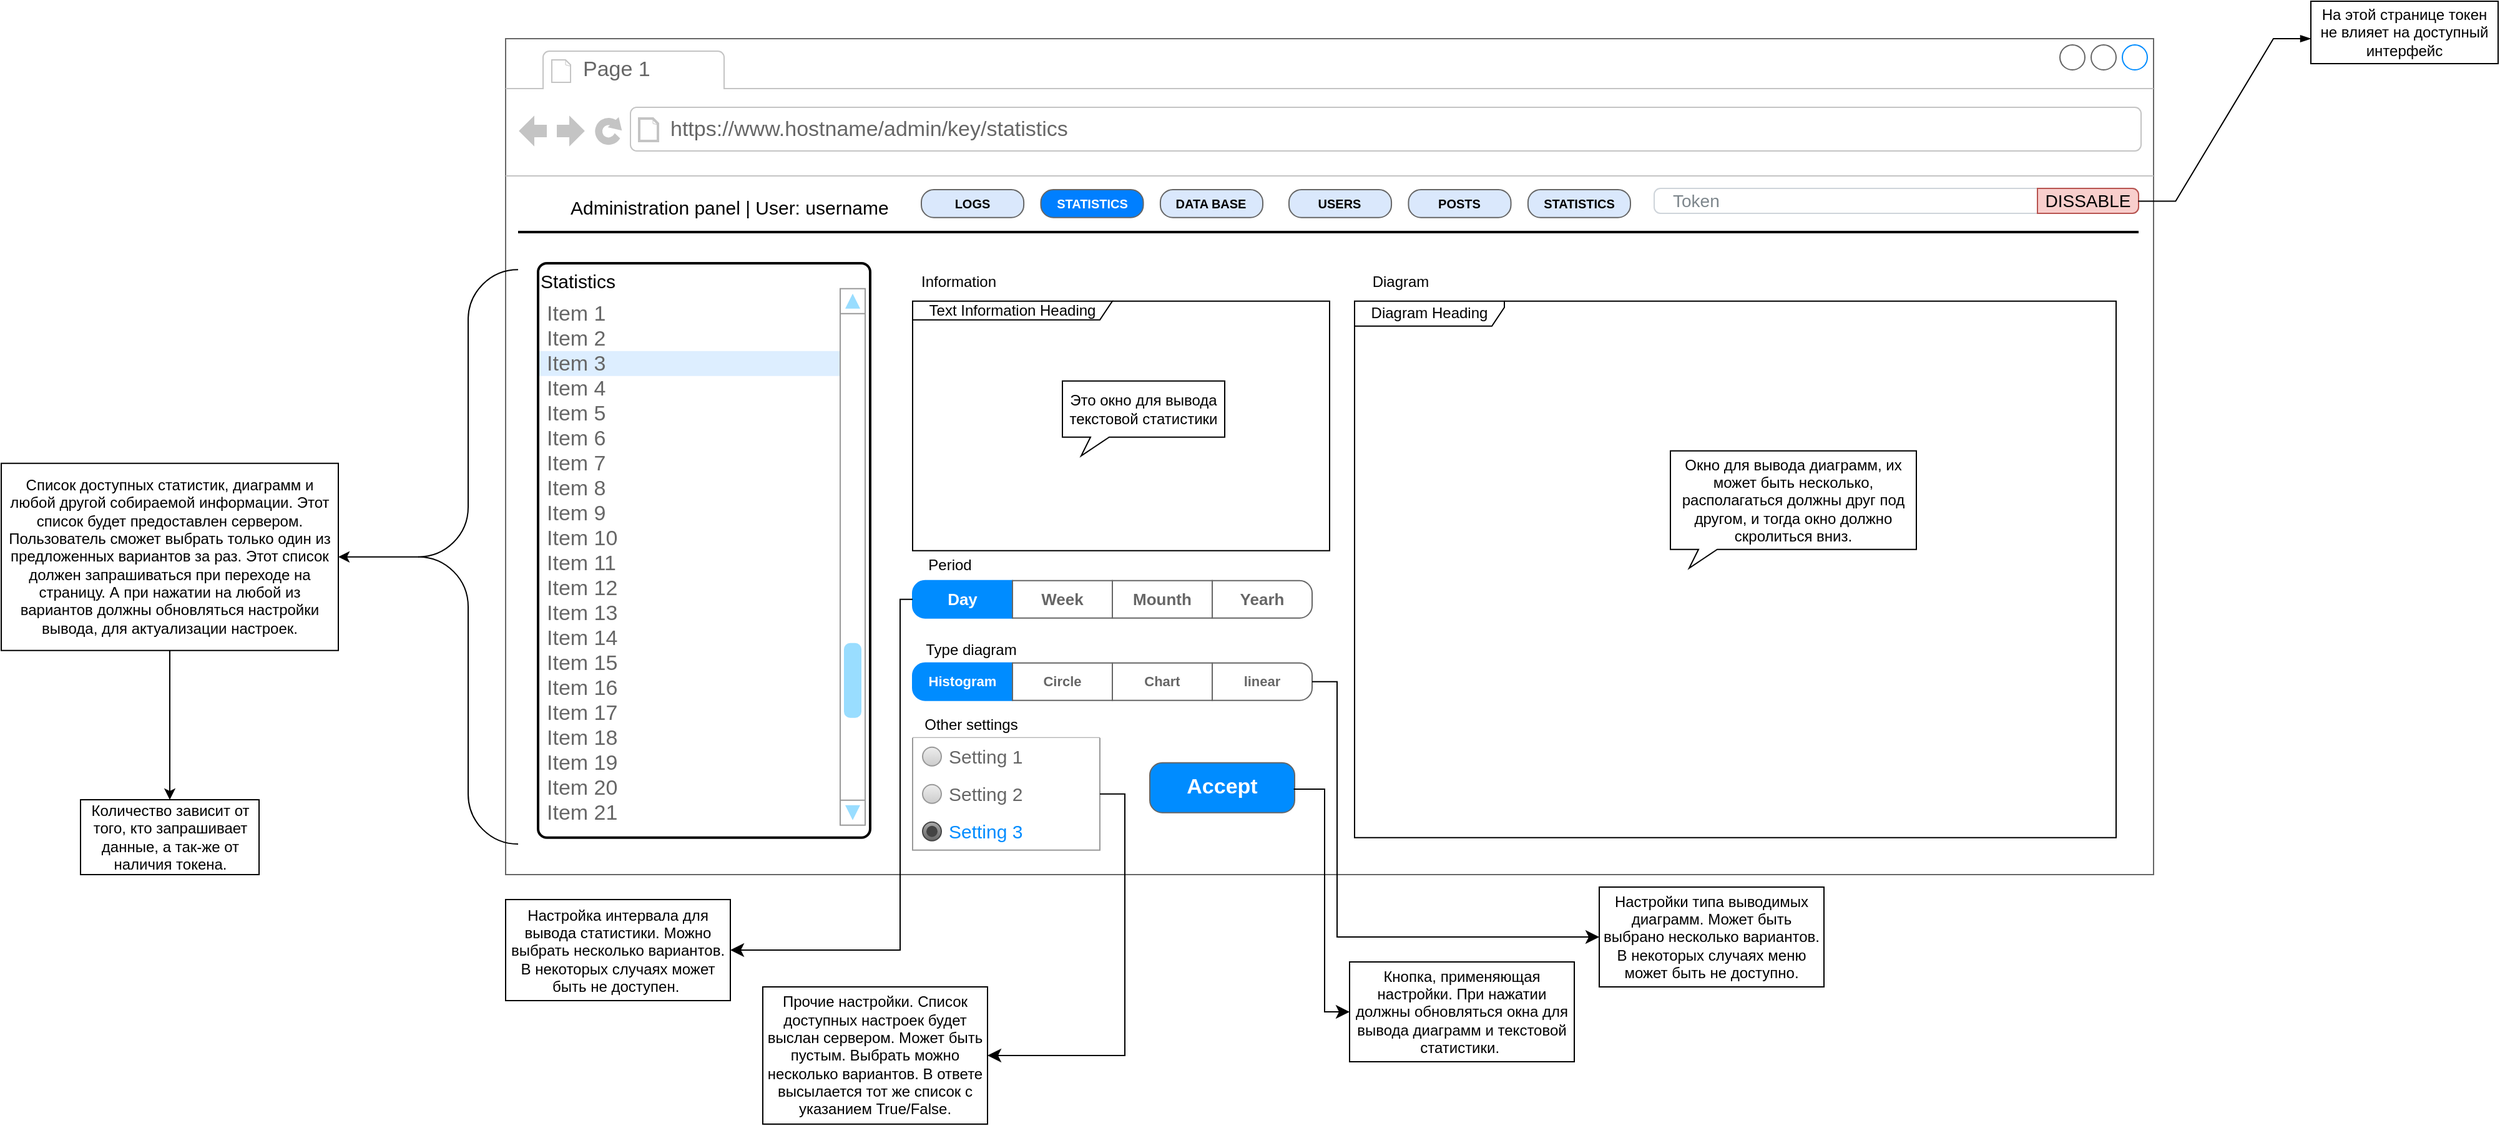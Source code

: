 <mxfile version="24.7.16">
  <diagram name="Страница — 1" id="I9b2rhlldtggpzdVo2Wk">
    <mxGraphModel dx="3143" dy="15" grid="1" gridSize="10" guides="1" tooltips="1" connect="1" arrows="1" fold="1" page="1" pageScale="1" pageWidth="827" pageHeight="1169" background="#ffffff" math="0" shadow="0">
      <root>
        <mxCell id="0" />
        <mxCell id="1" parent="0" />
        <mxCell id="IYKv4-9v9WQwq1Tj8tWP-198" value="" style="strokeWidth=1;shadow=0;dashed=0;align=left;html=1;shape=mxgraph.mockup.containers.browserWindow;rSize=0;strokeColor=#666666;strokeColor2=#008cff;strokeColor3=#c4c4c4;mainText=,;recursiveResize=0;" parent="1" vertex="1">
          <mxGeometry x="-246" y="1400" width="1320" height="670" as="geometry" />
        </mxCell>
        <mxCell id="s_VWt_YX_d3jBP4qg5vm-97" value="&lt;font style=&quot;font-size: 15px;&quot; color=&quot;#000000&quot;&gt;Statistics&lt;/font&gt;" style="swimlane;strokeColor=none;swimlaneFillColor=#FFFFFF;fillColor=#ffffff;fontColor=#008CFF;fontStyle=0;childLayout=stackLayout;horizontal=1;startSize=30;horizontalStack=0;resizeParent=1;resizeParentMax=0;resizeLast=0;collapsible=0;marginBottom=0;whiteSpace=wrap;html=1;fontSize=17;align=left;" parent="IYKv4-9v9WQwq1Tj8tWP-198" vertex="1">
          <mxGeometry x="26" y="180.37" width="246" height="450" as="geometry" />
        </mxCell>
        <mxCell id="s_VWt_YX_d3jBP4qg5vm-98" value="Item 1" style="text;spacing=0;strokeColor=none;align=left;verticalAlign=middle;spacingLeft=7;spacingRight=10;overflow=hidden;points=[[0,0.5],[1,0.5]];portConstraint=eastwest;rotatable=0;whiteSpace=wrap;html=1;fillColor=none;fontColor=#666666;fontSize=17;" parent="s_VWt_YX_d3jBP4qg5vm-97" vertex="1">
          <mxGeometry y="30" width="246" height="20" as="geometry" />
        </mxCell>
        <mxCell id="s_VWt_YX_d3jBP4qg5vm-99" value="Item 2" style="text;spacing=0;strokeColor=none;align=left;verticalAlign=middle;spacingLeft=7;spacingRight=10;overflow=hidden;points=[[0,0.5],[1,0.5]];portConstraint=eastwest;rotatable=0;whiteSpace=wrap;html=1;rSize=5;fillColor=none;fontColor=#666666;fontSize=17;" parent="s_VWt_YX_d3jBP4qg5vm-97" vertex="1">
          <mxGeometry y="50" width="246" height="20" as="geometry" />
        </mxCell>
        <mxCell id="s_VWt_YX_d3jBP4qg5vm-100" value="Item 3" style="text;spacing=0;strokeColor=none;align=left;verticalAlign=middle;spacingLeft=7;spacingRight=10;overflow=hidden;points=[[0,0.5],[1,0.5]];portConstraint=eastwest;rotatable=0;whiteSpace=wrap;html=1;rSize=5;fillColor=#DDEEFF;fontColor=#666666;fontSize=17;" parent="s_VWt_YX_d3jBP4qg5vm-97" vertex="1">
          <mxGeometry y="70" width="246" height="20" as="geometry" />
        </mxCell>
        <mxCell id="s_VWt_YX_d3jBP4qg5vm-101" value="Item 4" style="text;spacing=0;strokeColor=none;align=left;verticalAlign=middle;spacingLeft=7;spacingRight=10;overflow=hidden;points=[[0,0.5],[1,0.5]];portConstraint=eastwest;rotatable=0;whiteSpace=wrap;html=1;fillColor=none;fontColor=#666666;fontSize=17;" parent="s_VWt_YX_d3jBP4qg5vm-97" vertex="1">
          <mxGeometry y="90" width="246" height="20" as="geometry" />
        </mxCell>
        <mxCell id="s_VWt_YX_d3jBP4qg5vm-115" value="Item 5" style="text;spacing=0;strokeColor=none;align=left;verticalAlign=middle;spacingLeft=7;spacingRight=10;overflow=hidden;points=[[0,0.5],[1,0.5]];portConstraint=eastwest;rotatable=0;whiteSpace=wrap;html=1;fillColor=none;fontColor=#666666;fontSize=17;" parent="s_VWt_YX_d3jBP4qg5vm-97" vertex="1">
          <mxGeometry y="110" width="246" height="20" as="geometry" />
        </mxCell>
        <mxCell id="s_VWt_YX_d3jBP4qg5vm-116" value="Item 6" style="text;spacing=0;strokeColor=none;align=left;verticalAlign=middle;spacingLeft=7;spacingRight=10;overflow=hidden;points=[[0,0.5],[1,0.5]];portConstraint=eastwest;rotatable=0;whiteSpace=wrap;html=1;fillColor=none;fontColor=#666666;fontSize=17;" parent="s_VWt_YX_d3jBP4qg5vm-97" vertex="1">
          <mxGeometry y="130" width="246" height="20" as="geometry" />
        </mxCell>
        <mxCell id="s_VWt_YX_d3jBP4qg5vm-117" value="Item 7" style="text;spacing=0;strokeColor=none;align=left;verticalAlign=middle;spacingLeft=7;spacingRight=10;overflow=hidden;points=[[0,0.5],[1,0.5]];portConstraint=eastwest;rotatable=0;whiteSpace=wrap;html=1;fillColor=none;fontColor=#666666;fontSize=17;" parent="s_VWt_YX_d3jBP4qg5vm-97" vertex="1">
          <mxGeometry y="150" width="246" height="20" as="geometry" />
        </mxCell>
        <mxCell id="s_VWt_YX_d3jBP4qg5vm-118" value="Item 8" style="text;spacing=0;strokeColor=none;align=left;verticalAlign=middle;spacingLeft=7;spacingRight=10;overflow=hidden;points=[[0,0.5],[1,0.5]];portConstraint=eastwest;rotatable=0;whiteSpace=wrap;html=1;fillColor=none;fontColor=#666666;fontSize=17;" parent="s_VWt_YX_d3jBP4qg5vm-97" vertex="1">
          <mxGeometry y="170" width="246" height="20" as="geometry" />
        </mxCell>
        <mxCell id="s_VWt_YX_d3jBP4qg5vm-119" value="Item 9" style="text;spacing=0;strokeColor=none;align=left;verticalAlign=middle;spacingLeft=7;spacingRight=10;overflow=hidden;points=[[0,0.5],[1,0.5]];portConstraint=eastwest;rotatable=0;whiteSpace=wrap;html=1;fillColor=none;fontColor=#666666;fontSize=17;" parent="s_VWt_YX_d3jBP4qg5vm-97" vertex="1">
          <mxGeometry y="190" width="246" height="20" as="geometry" />
        </mxCell>
        <mxCell id="s_VWt_YX_d3jBP4qg5vm-120" value="Item 10" style="text;spacing=0;strokeColor=none;align=left;verticalAlign=middle;spacingLeft=7;spacingRight=10;overflow=hidden;points=[[0,0.5],[1,0.5]];portConstraint=eastwest;rotatable=0;whiteSpace=wrap;html=1;fillColor=none;fontColor=#666666;fontSize=17;" parent="s_VWt_YX_d3jBP4qg5vm-97" vertex="1">
          <mxGeometry y="210" width="246" height="20" as="geometry" />
        </mxCell>
        <mxCell id="s_VWt_YX_d3jBP4qg5vm-121" value="Item 11" style="text;spacing=0;strokeColor=none;align=left;verticalAlign=middle;spacingLeft=7;spacingRight=10;overflow=hidden;points=[[0,0.5],[1,0.5]];portConstraint=eastwest;rotatable=0;whiteSpace=wrap;html=1;fillColor=none;fontColor=#666666;fontSize=17;" parent="s_VWt_YX_d3jBP4qg5vm-97" vertex="1">
          <mxGeometry y="230" width="246" height="20" as="geometry" />
        </mxCell>
        <mxCell id="s_VWt_YX_d3jBP4qg5vm-122" value="Item 12" style="text;spacing=0;strokeColor=none;align=left;verticalAlign=middle;spacingLeft=7;spacingRight=10;overflow=hidden;points=[[0,0.5],[1,0.5]];portConstraint=eastwest;rotatable=0;whiteSpace=wrap;html=1;fillColor=none;fontColor=#666666;fontSize=17;" parent="s_VWt_YX_d3jBP4qg5vm-97" vertex="1">
          <mxGeometry y="250" width="246" height="20" as="geometry" />
        </mxCell>
        <mxCell id="s_VWt_YX_d3jBP4qg5vm-123" value="Item 13" style="text;spacing=0;strokeColor=none;align=left;verticalAlign=middle;spacingLeft=7;spacingRight=10;overflow=hidden;points=[[0,0.5],[1,0.5]];portConstraint=eastwest;rotatable=0;whiteSpace=wrap;html=1;fillColor=none;fontColor=#666666;fontSize=17;" parent="s_VWt_YX_d3jBP4qg5vm-97" vertex="1">
          <mxGeometry y="270" width="246" height="20" as="geometry" />
        </mxCell>
        <mxCell id="s_VWt_YX_d3jBP4qg5vm-124" value="Item 14" style="text;spacing=0;strokeColor=none;align=left;verticalAlign=middle;spacingLeft=7;spacingRight=10;overflow=hidden;points=[[0,0.5],[1,0.5]];portConstraint=eastwest;rotatable=0;whiteSpace=wrap;html=1;fillColor=none;fontColor=#666666;fontSize=17;" parent="s_VWt_YX_d3jBP4qg5vm-97" vertex="1">
          <mxGeometry y="290" width="246" height="20" as="geometry" />
        </mxCell>
        <mxCell id="s_VWt_YX_d3jBP4qg5vm-125" value="Item 15" style="text;spacing=0;strokeColor=none;align=left;verticalAlign=middle;spacingLeft=7;spacingRight=10;overflow=hidden;points=[[0,0.5],[1,0.5]];portConstraint=eastwest;rotatable=0;whiteSpace=wrap;html=1;fillColor=none;fontColor=#666666;fontSize=17;" parent="s_VWt_YX_d3jBP4qg5vm-97" vertex="1">
          <mxGeometry y="310" width="246" height="20" as="geometry" />
        </mxCell>
        <mxCell id="s_VWt_YX_d3jBP4qg5vm-126" value="Item 16" style="text;spacing=0;strokeColor=none;align=left;verticalAlign=middle;spacingLeft=7;spacingRight=10;overflow=hidden;points=[[0,0.5],[1,0.5]];portConstraint=eastwest;rotatable=0;whiteSpace=wrap;html=1;fillColor=none;fontColor=#666666;fontSize=17;" parent="s_VWt_YX_d3jBP4qg5vm-97" vertex="1">
          <mxGeometry y="330" width="246" height="20" as="geometry" />
        </mxCell>
        <mxCell id="s_VWt_YX_d3jBP4qg5vm-127" value="Item 17" style="text;spacing=0;strokeColor=none;align=left;verticalAlign=middle;spacingLeft=7;spacingRight=10;overflow=hidden;points=[[0,0.5],[1,0.5]];portConstraint=eastwest;rotatable=0;whiteSpace=wrap;html=1;fillColor=none;fontColor=#666666;fontSize=17;" parent="s_VWt_YX_d3jBP4qg5vm-97" vertex="1">
          <mxGeometry y="350" width="246" height="20" as="geometry" />
        </mxCell>
        <mxCell id="s_VWt_YX_d3jBP4qg5vm-128" value="Item 18" style="text;spacing=0;strokeColor=none;align=left;verticalAlign=middle;spacingLeft=7;spacingRight=10;overflow=hidden;points=[[0,0.5],[1,0.5]];portConstraint=eastwest;rotatable=0;whiteSpace=wrap;html=1;fillColor=none;fontColor=#666666;fontSize=17;" parent="s_VWt_YX_d3jBP4qg5vm-97" vertex="1">
          <mxGeometry y="370" width="246" height="20" as="geometry" />
        </mxCell>
        <mxCell id="s_VWt_YX_d3jBP4qg5vm-129" value="Item 19" style="text;spacing=0;strokeColor=none;align=left;verticalAlign=middle;spacingLeft=7;spacingRight=10;overflow=hidden;points=[[0,0.5],[1,0.5]];portConstraint=eastwest;rotatable=0;whiteSpace=wrap;html=1;fillColor=none;fontColor=#666666;fontSize=17;" parent="s_VWt_YX_d3jBP4qg5vm-97" vertex="1">
          <mxGeometry y="390" width="246" height="20" as="geometry" />
        </mxCell>
        <mxCell id="s_VWt_YX_d3jBP4qg5vm-132" value="Item 20" style="text;spacing=0;strokeColor=none;align=left;verticalAlign=middle;spacingLeft=7;spacingRight=10;overflow=hidden;points=[[0,0.5],[1,0.5]];portConstraint=eastwest;rotatable=0;whiteSpace=wrap;html=1;fillColor=none;fontColor=#666666;fontSize=17;" parent="s_VWt_YX_d3jBP4qg5vm-97" vertex="1">
          <mxGeometry y="410" width="246" height="20" as="geometry" />
        </mxCell>
        <mxCell id="s_VWt_YX_d3jBP4qg5vm-133" value="Item 21" style="text;spacing=0;strokeColor=none;align=left;verticalAlign=middle;spacingLeft=7;spacingRight=10;overflow=hidden;points=[[0,0.5],[1,0.5]];portConstraint=eastwest;rotatable=0;whiteSpace=wrap;html=1;fillColor=none;fontColor=#666666;fontSize=17;" parent="s_VWt_YX_d3jBP4qg5vm-97" vertex="1">
          <mxGeometry y="430" width="246" height="20" as="geometry" />
        </mxCell>
        <mxCell id="IYKv4-9v9WQwq1Tj8tWP-199" value="Page 1" style="strokeWidth=1;shadow=0;dashed=0;align=center;html=1;shape=mxgraph.mockup.containers.anchor;fontSize=17;fontColor=#666666;align=left;whiteSpace=wrap;" parent="IYKv4-9v9WQwq1Tj8tWP-198" vertex="1">
          <mxGeometry x="60" y="12" width="110" height="26" as="geometry" />
        </mxCell>
        <mxCell id="IYKv4-9v9WQwq1Tj8tWP-200" value="https://www.hostname/admin/key/statistics" style="strokeWidth=1;shadow=0;dashed=0;align=center;html=1;shape=mxgraph.mockup.containers.anchor;rSize=0;fontSize=17;fontColor=#666666;align=left;" parent="IYKv4-9v9WQwq1Tj8tWP-198" vertex="1">
          <mxGeometry x="130" y="60" width="660" height="26" as="geometry" />
        </mxCell>
        <mxCell id="IYKv4-9v9WQwq1Tj8tWP-201" value="Token" style="html=1;shadow=0;dashed=0;shape=mxgraph.bootstrap.rrect;rSize=5;strokeColor=#CED4DA;html=1;whiteSpace=wrap;fillColor=#FFFFFF;fontColor=#7D868C;align=left;spacingLeft=0;spacing=15;fontSize=14;" parent="IYKv4-9v9WQwq1Tj8tWP-198" vertex="1">
          <mxGeometry x="920" y="120" width="388" height="20" as="geometry" />
        </mxCell>
        <mxCell id="IYKv4-9v9WQwq1Tj8tWP-202" value="DISSABLE" style="html=1;shadow=0;dashed=0;shape=mxgraph.bootstrap.rightButton;strokeColor=#b85450;fillColor=#f8cecc;rSize=5;perimeter=none;whiteSpace=wrap;resizeHeight=1;fontSize=14;labelBackgroundColor=none;" parent="IYKv4-9v9WQwq1Tj8tWP-201" vertex="1">
          <mxGeometry x="1" width="81" height="20" relative="1" as="geometry">
            <mxPoint x="-81" as="offset" />
          </mxGeometry>
        </mxCell>
        <mxCell id="IYKv4-9v9WQwq1Tj8tWP-203" value="" style="line;strokeWidth=2;html=1;textOpacity=20;" parent="IYKv4-9v9WQwq1Tj8tWP-198" vertex="1">
          <mxGeometry x="10" y="150" width="1298" height="10" as="geometry" />
        </mxCell>
        <mxCell id="IYKv4-9v9WQwq1Tj8tWP-204" value="&lt;font style=&quot;font-size: 15px;&quot;&gt;Administration panel | User: username&lt;/font&gt;" style="text;html=1;align=left;verticalAlign=middle;whiteSpace=wrap;rounded=0;" parent="IYKv4-9v9WQwq1Tj8tWP-198" vertex="1">
          <mxGeometry x="50" y="120" width="320" height="30" as="geometry" />
        </mxCell>
        <mxCell id="s_VWt_YX_d3jBP4qg5vm-30" value="Text Information Heading" style="shape=umlFrame;whiteSpace=wrap;html=1;pointerEvents=0;recursiveResize=0;container=1;collapsible=0;width=160;height=15;" parent="IYKv4-9v9WQwq1Tj8tWP-198" vertex="1">
          <mxGeometry x="326" y="210.37" width="334" height="200" as="geometry" />
        </mxCell>
        <mxCell id="s_VWt_YX_d3jBP4qg5vm-141" value="Это окно для вывода текстовой статистики" style="whiteSpace=wrap;html=1;shape=mxgraph.basic.rectCallout;dx=30;dy=15;boundedLbl=1;" parent="s_VWt_YX_d3jBP4qg5vm-30" vertex="1">
          <mxGeometry x="120" y="64" width="130" height="60" as="geometry" />
        </mxCell>
        <mxCell id="s_VWt_YX_d3jBP4qg5vm-34" value="Diagram Heading" style="shape=umlFrame;whiteSpace=wrap;html=1;pointerEvents=0;recursiveResize=0;container=1;collapsible=0;width=120;height=20;" parent="IYKv4-9v9WQwq1Tj8tWP-198" vertex="1">
          <mxGeometry x="680" y="210.37" width="610" height="430" as="geometry" />
        </mxCell>
        <mxCell id="s_VWt_YX_d3jBP4qg5vm-41" value="Period" style="text;html=1;align=center;verticalAlign=middle;whiteSpace=wrap;rounded=0;" parent="IYKv4-9v9WQwq1Tj8tWP-198" vertex="1">
          <mxGeometry x="326" y="410.37" width="60" height="24.25" as="geometry" />
        </mxCell>
        <mxCell id="s_VWt_YX_d3jBP4qg5vm-42" value="" style="swimlane;shape=mxgraph.bootstrap.anchor;strokeColor=#666666;fillColor=#ffffff;fontColor=#666666;fontStyle=0;childLayout=stackLayout;horizontal=0;startSize=0;horizontalStack=1;resizeParent=1;resizeParentMax=0;resizeLast=0;collapsible=0;marginBottom=0;whiteSpace=wrap;html=1;fontSize=10;" parent="IYKv4-9v9WQwq1Tj8tWP-198" vertex="1">
          <mxGeometry x="326" y="434.37" width="320" height="30" as="geometry" />
        </mxCell>
        <mxCell id="s_VWt_YX_d3jBP4qg5vm-43" value="Day" style="text;strokeColor=#008CFF;align=center;verticalAlign=middle;spacingLeft=10;spacingRight=10;overflow=hidden;points=[[0,0.5],[1,0.5]];portConstraint=eastwest;rotatable=0;whiteSpace=wrap;html=1;shape=mxgraph.mockup.leftButton;rSize=10;fillColor=#008CFF;fontColor=#ffffff;fontSize=13;fontStyle=1;" parent="s_VWt_YX_d3jBP4qg5vm-42" vertex="1">
          <mxGeometry width="80" height="30" as="geometry" />
        </mxCell>
        <mxCell id="s_VWt_YX_d3jBP4qg5vm-44" value="Week" style="text;strokeColor=inherit;align=center;verticalAlign=middle;spacingLeft=10;spacingRight=10;overflow=hidden;points=[[0,0.5],[1,0.5]];portConstraint=eastwest;rotatable=0;whiteSpace=wrap;html=1;rSize=5;fillColor=inherit;fontColor=inherit;fontSize=13;fontStyle=1;" parent="s_VWt_YX_d3jBP4qg5vm-42" vertex="1">
          <mxGeometry x="80" width="80" height="30" as="geometry" />
        </mxCell>
        <mxCell id="s_VWt_YX_d3jBP4qg5vm-45" value="Mounth" style="text;strokeColor=inherit;align=center;verticalAlign=middle;spacingLeft=10;spacingRight=10;overflow=hidden;points=[[0,0.5],[1,0.5]];portConstraint=eastwest;rotatable=0;whiteSpace=wrap;html=1;rSize=5;fillColor=inherit;fontColor=inherit;fontSize=13;fontStyle=1;" parent="s_VWt_YX_d3jBP4qg5vm-42" vertex="1">
          <mxGeometry x="160" width="80" height="30" as="geometry" />
        </mxCell>
        <mxCell id="s_VWt_YX_d3jBP4qg5vm-46" value="Yearh" style="text;strokeColor=inherit;align=center;verticalAlign=middle;spacingLeft=10;spacingRight=10;overflow=hidden;points=[[0,0.5],[1,0.5]];portConstraint=eastwest;rotatable=0;whiteSpace=wrap;html=1;shape=mxgraph.mockup.rightButton;rSize=10;fillColor=inherit;fontColor=inherit;fontSize=13;fontStyle=1;spacing=-4;" parent="s_VWt_YX_d3jBP4qg5vm-42" vertex="1">
          <mxGeometry x="240" width="80" height="30" as="geometry" />
        </mxCell>
        <mxCell id="s_VWt_YX_d3jBP4qg5vm-50" value="" style="swimlane;shape=mxgraph.bootstrap.anchor;strokeColor=#666666;fillColor=#ffffff;fontColor=#666666;fontStyle=0;childLayout=stackLayout;horizontal=0;startSize=0;horizontalStack=1;resizeParent=1;resizeParentMax=0;resizeLast=0;collapsible=0;marginBottom=0;whiteSpace=wrap;html=1;fontSize=10;" parent="IYKv4-9v9WQwq1Tj8tWP-198" vertex="1">
          <mxGeometry x="326" y="500.37" width="320" height="30" as="geometry" />
        </mxCell>
        <mxCell id="s_VWt_YX_d3jBP4qg5vm-51" value="Histogram" style="text;strokeColor=#008CFF;align=center;verticalAlign=middle;spacingLeft=10;spacingRight=10;overflow=hidden;points=[[0,0.5],[1,0.5]];portConstraint=eastwest;rotatable=0;whiteSpace=wrap;html=1;shape=mxgraph.mockup.leftButton;rSize=10;fillColor=#008CFF;fontColor=#ffffff;fontSize=11;fontStyle=1;" parent="s_VWt_YX_d3jBP4qg5vm-50" vertex="1">
          <mxGeometry width="80" height="30" as="geometry" />
        </mxCell>
        <mxCell id="s_VWt_YX_d3jBP4qg5vm-52" value="Circle" style="text;strokeColor=inherit;align=center;verticalAlign=middle;spacingLeft=10;spacingRight=10;overflow=hidden;points=[[0,0.5],[1,0.5]];portConstraint=eastwest;rotatable=0;whiteSpace=wrap;html=1;rSize=5;fillColor=inherit;fontColor=inherit;fontSize=11;fontStyle=1;" parent="s_VWt_YX_d3jBP4qg5vm-50" vertex="1">
          <mxGeometry x="80" width="80" height="30" as="geometry" />
        </mxCell>
        <mxCell id="s_VWt_YX_d3jBP4qg5vm-53" value="Chart" style="text;strokeColor=inherit;align=center;verticalAlign=middle;spacingLeft=10;spacingRight=10;overflow=hidden;points=[[0,0.5],[1,0.5]];portConstraint=eastwest;rotatable=0;whiteSpace=wrap;html=1;rSize=5;fillColor=inherit;fontColor=inherit;fontSize=11;fontStyle=1;" parent="s_VWt_YX_d3jBP4qg5vm-50" vertex="1">
          <mxGeometry x="160" width="80" height="30" as="geometry" />
        </mxCell>
        <mxCell id="s_VWt_YX_d3jBP4qg5vm-54" value="linear" style="text;strokeColor=inherit;align=center;verticalAlign=middle;spacingLeft=10;spacingRight=10;overflow=hidden;points=[[0,0.5],[1,0.5]];portConstraint=eastwest;rotatable=0;whiteSpace=wrap;html=1;shape=mxgraph.mockup.rightButton;rSize=10;fillColor=inherit;fontColor=inherit;fontSize=11;fontStyle=1;spacing=-4;" parent="s_VWt_YX_d3jBP4qg5vm-50" vertex="1">
          <mxGeometry x="240" width="80" height="30" as="geometry" />
        </mxCell>
        <mxCell id="s_VWt_YX_d3jBP4qg5vm-55" value="Type diagram" style="text;html=1;align=center;verticalAlign=middle;whiteSpace=wrap;rounded=0;" parent="IYKv4-9v9WQwq1Tj8tWP-198" vertex="1">
          <mxGeometry x="326" y="480.37" width="94" height="20" as="geometry" />
        </mxCell>
        <mxCell id="s_VWt_YX_d3jBP4qg5vm-56" value="Information" style="text;html=1;align=center;verticalAlign=middle;whiteSpace=wrap;rounded=0;" parent="IYKv4-9v9WQwq1Tj8tWP-198" vertex="1">
          <mxGeometry x="326" y="180.37" width="74" height="30" as="geometry" />
        </mxCell>
        <mxCell id="s_VWt_YX_d3jBP4qg5vm-57" value="Diagram" style="text;html=1;align=center;verticalAlign=middle;whiteSpace=wrap;rounded=0;" parent="IYKv4-9v9WQwq1Tj8tWP-198" vertex="1">
          <mxGeometry x="680" y="180.37" width="74" height="30" as="geometry" />
        </mxCell>
        <mxCell id="s_VWt_YX_d3jBP4qg5vm-85" value="" style="swimlane;strokeColor=#999999;swimlaneFillColor=#FFFFFF;fillColor=#ffffff;fontColor=#666666;fontStyle=0;childLayout=stackLayout;horizontal=1;startSize=0;horizontalStack=0;resizeParent=1;resizeParentMax=0;resizeLast=0;collapsible=0;marginBottom=0;whiteSpace=wrap;html=1;" parent="IYKv4-9v9WQwq1Tj8tWP-198" vertex="1">
          <mxGeometry x="326" y="560.37" width="150" height="90" as="geometry" />
        </mxCell>
        <mxCell id="s_VWt_YX_d3jBP4qg5vm-86" value="Setting 1" style="text;strokeColor=none;align=left;verticalAlign=middle;spacingLeft=27;spacingRight=10;overflow=hidden;points=[[0,0.5],[1,0.5]];portConstraint=eastwest;rotatable=0;whiteSpace=wrap;html=1;fillColor=none;fontColor=inherit;fontSize=15;" parent="s_VWt_YX_d3jBP4qg5vm-85" vertex="1">
          <mxGeometry width="150" height="30" as="geometry" />
        </mxCell>
        <mxCell id="s_VWt_YX_d3jBP4qg5vm-87" value="" style="shape=ellipse;resizable=0;fillColor=#EEEEEE;strokeColor=#999999;gradientColor=#cccccc;html=1;" parent="s_VWt_YX_d3jBP4qg5vm-86" vertex="1">
          <mxGeometry y="0.5" width="15" height="15" relative="1" as="geometry">
            <mxPoint x="8" y="-7.5" as="offset" />
          </mxGeometry>
        </mxCell>
        <mxCell id="s_VWt_YX_d3jBP4qg5vm-88" value="Setting 2" style="text;strokeColor=none;align=left;verticalAlign=middle;spacingLeft=27;spacingRight=10;overflow=hidden;points=[[0,0.5],[1,0.5]];portConstraint=eastwest;rotatable=0;whiteSpace=wrap;html=1;rSize=5;fillColor=none;fontColor=inherit;fontSize=15;" parent="s_VWt_YX_d3jBP4qg5vm-85" vertex="1">
          <mxGeometry y="30" width="150" height="30" as="geometry" />
        </mxCell>
        <mxCell id="s_VWt_YX_d3jBP4qg5vm-89" value="" style="shape=ellipse;resizable=0;fillColor=#EEEEEE;strokeColor=#999999;gradientColor=#cccccc;html=1;" parent="s_VWt_YX_d3jBP4qg5vm-88" vertex="1">
          <mxGeometry y="0.5" width="15" height="15" relative="1" as="geometry">
            <mxPoint x="8" y="-7.5" as="offset" />
          </mxGeometry>
        </mxCell>
        <mxCell id="s_VWt_YX_d3jBP4qg5vm-90" value="Setting 3" style="text;strokeColor=none;align=left;verticalAlign=middle;spacingLeft=27;spacingRight=10;overflow=hidden;points=[[0,0.5],[1,0.5]];portConstraint=eastwest;rotatable=0;whiteSpace=wrap;html=1;rSize=5;fillColor=none;fontColor=#008CFF;fontSize=15;" parent="s_VWt_YX_d3jBP4qg5vm-85" vertex="1">
          <mxGeometry y="60" width="150" height="30" as="geometry" />
        </mxCell>
        <mxCell id="s_VWt_YX_d3jBP4qg5vm-91" value="" style="shape=ellipse;resizable=0;fillColor=#AAAAAA;gradientColor=#666666;strokeColor=#444444;html=1;" parent="s_VWt_YX_d3jBP4qg5vm-90" vertex="1">
          <mxGeometry y="0.5" width="15" height="15" relative="1" as="geometry">
            <mxPoint x="8" y="-7.5" as="offset" />
          </mxGeometry>
        </mxCell>
        <mxCell id="s_VWt_YX_d3jBP4qg5vm-92" value="" style="shape=ellipse;resizable=0;fillColor=#444444;strokeColor=none;html=1;" parent="s_VWt_YX_d3jBP4qg5vm-91" vertex="1">
          <mxGeometry x="0.2" y="0.2" width="9" height="9" relative="1" as="geometry" />
        </mxCell>
        <mxCell id="s_VWt_YX_d3jBP4qg5vm-95" value="Other settings" style="text;html=1;align=center;verticalAlign=middle;whiteSpace=wrap;rounded=0;" parent="IYKv4-9v9WQwq1Tj8tWP-198" vertex="1">
          <mxGeometry x="326" y="540.37" width="94" height="20" as="geometry" />
        </mxCell>
        <mxCell id="s_VWt_YX_d3jBP4qg5vm-96" value="Accept" style="strokeWidth=1;shadow=0;dashed=0;align=center;html=1;shape=mxgraph.mockup.buttons.button;strokeColor=#666666;fontColor=#ffffff;mainText=;buttonStyle=round;fontSize=17;fontStyle=1;fillColor=#008cff;whiteSpace=wrap;" parent="IYKv4-9v9WQwq1Tj8tWP-198" vertex="1">
          <mxGeometry x="516" y="580.37" width="116" height="40" as="geometry" />
        </mxCell>
        <mxCell id="s_VWt_YX_d3jBP4qg5vm-29" value="" style="verticalLabelPosition=bottom;shadow=0;dashed=0;align=center;html=1;verticalAlign=top;strokeWidth=1;shape=mxgraph.mockup.navigation.scrollBar;strokeColor=#999999;barPos=20;fillColor2=#99ddff;strokeColor2=none;direction=north;" parent="IYKv4-9v9WQwq1Tj8tWP-198" vertex="1">
          <mxGeometry x="268" y="200.37" width="20" height="430" as="geometry" />
        </mxCell>
        <mxCell id="s_VWt_YX_d3jBP4qg5vm-25" value="" style="rounded=1;whiteSpace=wrap;html=1;absoluteArcSize=1;arcSize=14;strokeWidth=2;fillColor=none;" parent="IYKv4-9v9WQwq1Tj8tWP-198" vertex="1">
          <mxGeometry x="26" y="180" width="266" height="460.37" as="geometry" />
        </mxCell>
        <mxCell id="s_VWt_YX_d3jBP4qg5vm-142" value="Окно для вывода диаграмм, их может быть несколько, располагаться должны друг под другом, и тогда окно должно скролиться вниз." style="whiteSpace=wrap;html=1;shape=mxgraph.basic.rectCallout;dx=30;dy=15;boundedLbl=1;" parent="IYKv4-9v9WQwq1Tj8tWP-198" vertex="1">
          <mxGeometry x="933" y="330.37" width="197" height="94" as="geometry" />
        </mxCell>
        <mxCell id="IYKv4-9v9WQwq1Tj8tWP-211" value="" style="group" parent="IYKv4-9v9WQwq1Tj8tWP-198" vertex="1" connectable="0">
          <mxGeometry x="333" y="121" width="568" height="23" as="geometry" />
        </mxCell>
        <mxCell id="IYKv4-9v9WQwq1Tj8tWP-212" value="LOGS" style="strokeWidth=1;shadow=0;dashed=0;align=center;html=1;shape=mxgraph.mockup.buttons.button;strokeColor=#666666;fontColor=#000000;mainText=;buttonStyle=round;fontSize=10;fontStyle=1;fillColor=#DAE8FC;whiteSpace=wrap;" parent="IYKv4-9v9WQwq1Tj8tWP-211" vertex="1">
          <mxGeometry width="82.054" height="22.361" as="geometry" />
        </mxCell>
        <mxCell id="IYKv4-9v9WQwq1Tj8tWP-213" value="STATISTICS" style="strokeWidth=1;shadow=0;dashed=0;align=center;html=1;shape=mxgraph.mockup.buttons.button;strokeColor=#666666;fontColor=#ffffff;mainText=;buttonStyle=round;fontSize=10;fontStyle=1;fillColor=#007FFF;whiteSpace=wrap;" parent="IYKv4-9v9WQwq1Tj8tWP-211" vertex="1">
          <mxGeometry x="95.733" width="82.054" height="22.361" as="geometry" />
        </mxCell>
        <mxCell id="IYKv4-9v9WQwq1Tj8tWP-214" value="DATA BASE" style="strokeWidth=1;shadow=0;dashed=0;align=center;html=1;shape=mxgraph.mockup.buttons.button;strokeColor=#666666;fontColor=#000000;mainText=;buttonStyle=round;fontSize=10;fontStyle=1;fillColor=#DAE8FC;whiteSpace=wrap;" parent="IYKv4-9v9WQwq1Tj8tWP-211" vertex="1">
          <mxGeometry x="191.458" width="82.054" height="22.361" as="geometry" />
        </mxCell>
        <mxCell id="IYKv4-9v9WQwq1Tj8tWP-215" value="USERS" style="strokeWidth=1;shadow=0;dashed=0;align=center;html=1;shape=mxgraph.mockup.buttons.button;strokeColor=#666666;fontColor=#000000;mainText=;buttonStyle=round;fontSize=10;fontStyle=1;fillColor=#DAE8FC;whiteSpace=wrap;" parent="IYKv4-9v9WQwq1Tj8tWP-211" vertex="1">
          <mxGeometry x="294.479" width="82.054" height="22.361" as="geometry" />
        </mxCell>
        <mxCell id="IYKv4-9v9WQwq1Tj8tWP-216" value="POSTS" style="strokeWidth=1;shadow=0;dashed=0;align=center;html=1;shape=mxgraph.mockup.buttons.button;strokeColor=#666666;fontColor=#000000;mainText=;buttonStyle=round;fontSize=10;fontStyle=1;fillColor=#DAE8FC;whiteSpace=wrap;" parent="IYKv4-9v9WQwq1Tj8tWP-211" vertex="1">
          <mxGeometry x="390.213" width="82.054" height="22.361" as="geometry" />
        </mxCell>
        <mxCell id="IYKv4-9v9WQwq1Tj8tWP-217" value="STATISTICS" style="strokeWidth=1;shadow=0;dashed=0;align=center;html=1;shape=mxgraph.mockup.buttons.button;strokeColor=#666666;fontColor=#000000;mainText=;buttonStyle=round;fontSize=10;fontStyle=1;fillColor=#DAE8FC;whiteSpace=wrap;" parent="IYKv4-9v9WQwq1Tj8tWP-211" vertex="1">
          <mxGeometry x="485.946" width="82.054" height="22.361" as="geometry" />
        </mxCell>
        <mxCell id="s_VWt_YX_d3jBP4qg5vm-135" value="" style="edgeStyle=entityRelationEdgeStyle;fontSize=12;html=1;endArrow=blockThin;endFill=1;startArrow=none;rounded=0;startFill=0;exitX=0.996;exitY=0.512;exitDx=0;exitDy=0;exitPerimeter=0;" parent="1" source="IYKv4-9v9WQwq1Tj8tWP-202" edge="1">
          <mxGeometry width="60" height="60" relative="1" as="geometry">
            <mxPoint x="1190" y="1520" as="sourcePoint" />
            <mxPoint x="1200" y="1400" as="targetPoint" />
          </mxGeometry>
        </mxCell>
        <mxCell id="s_VWt_YX_d3jBP4qg5vm-136" value="На этой странице токен не влияет на доступный интерфейс" style="rounded=0;whiteSpace=wrap;html=1;" parent="1" vertex="1">
          <mxGeometry x="1200" y="1370" width="150" height="50" as="geometry" />
        </mxCell>
        <mxCell id="s_VWt_YX_d3jBP4qg5vm-137" value="" style="endArrow=classic;html=1;rounded=0;exitX=0.5;exitY=0.009;exitDx=0;exitDy=0;exitPerimeter=0;entryX=1;entryY=0.5;entryDx=0;entryDy=0;" parent="1" source="s_VWt_YX_d3jBP4qg5vm-134" edge="1" target="s_VWt_YX_d3jBP4qg5vm-138">
          <mxGeometry width="50" height="50" relative="1" as="geometry">
            <mxPoint x="-310" y="1870" as="sourcePoint" />
            <mxPoint x="-380" y="1870" as="targetPoint" />
          </mxGeometry>
        </mxCell>
        <mxCell id="s_VWt_YX_d3jBP4qg5vm-138" value="Список доступных статистик, диаграмм и любой другой собираемой информации. Этот список будет предоставлен сервером. Пользователь сможет выбрать только один из предложенных вариантов за раз. Этот список должен запрашиваться при переходе на страницу. А при нажатии на любой из вариантов должны обновляться настройки вывода, для актуализации настроек." style="rounded=0;whiteSpace=wrap;html=1;" parent="1" vertex="1">
          <mxGeometry x="-650" y="1740.37" width="270" height="150" as="geometry" />
        </mxCell>
        <mxCell id="s_VWt_YX_d3jBP4qg5vm-139" value="" style="endArrow=classic;html=1;rounded=0;exitX=0.5;exitY=1;exitDx=0;exitDy=0;entryX=0.5;entryY=0;entryDx=0;entryDy=0;" parent="1" source="s_VWt_YX_d3jBP4qg5vm-138" target="s_VWt_YX_d3jBP4qg5vm-140" edge="1">
          <mxGeometry width="50" height="50" relative="1" as="geometry">
            <mxPoint x="-730" y="1900" as="sourcePoint" />
            <mxPoint x="-710" y="1865" as="targetPoint" />
          </mxGeometry>
        </mxCell>
        <mxCell id="s_VWt_YX_d3jBP4qg5vm-140" value="Количество зависит от того, кто запрашивает данные, а так-же от наличия токена." style="rounded=0;whiteSpace=wrap;html=1;" parent="1" vertex="1">
          <mxGeometry x="-586.5" y="2010" width="143" height="60" as="geometry" />
        </mxCell>
        <mxCell id="s_VWt_YX_d3jBP4qg5vm-143" value="" style="edgeStyle=elbowEdgeStyle;elbow=horizontal;endArrow=classic;html=1;curved=0;rounded=0;endSize=8;startSize=8;exitX=0;exitY=0.5;exitDx=0;exitDy=0;entryX=1;entryY=0.5;entryDx=0;entryDy=0;" parent="1" source="s_VWt_YX_d3jBP4qg5vm-43" target="s_VWt_YX_d3jBP4qg5vm-150" edge="1">
          <mxGeometry width="50" height="50" relative="1" as="geometry">
            <mxPoint x="-50" y="2270" as="sourcePoint" />
            <mxPoint y="2200" as="targetPoint" />
            <Array as="points">
              <mxPoint x="70" y="2060" />
            </Array>
          </mxGeometry>
        </mxCell>
        <mxCell id="s_VWt_YX_d3jBP4qg5vm-144" value="" style="edgeStyle=elbowEdgeStyle;elbow=horizontal;endArrow=classic;html=1;curved=0;rounded=0;endSize=8;startSize=8;exitX=1;exitY=0.5;exitDx=0;exitDy=0;entryX=0;entryY=0.5;entryDx=0;entryDy=0;" parent="1" source="s_VWt_YX_d3jBP4qg5vm-54" target="s_VWt_YX_d3jBP4qg5vm-147" edge="1">
          <mxGeometry width="50" height="50" relative="1" as="geometry">
            <mxPoint x="480" y="1930" as="sourcePoint" />
            <mxPoint x="490" y="2240" as="targetPoint" />
            <Array as="points">
              <mxPoint x="420" y="2120" />
            </Array>
          </mxGeometry>
        </mxCell>
        <mxCell id="s_VWt_YX_d3jBP4qg5vm-145" value="" style="edgeStyle=elbowEdgeStyle;elbow=horizontal;endArrow=classic;html=1;curved=0;rounded=0;endSize=8;startSize=8;exitX=1;exitY=0.5;exitDx=0;exitDy=0;entryX=1;entryY=0.5;entryDx=0;entryDy=0;" parent="1" source="s_VWt_YX_d3jBP4qg5vm-88" target="s_VWt_YX_d3jBP4qg5vm-149" edge="1">
          <mxGeometry width="50" height="50" relative="1" as="geometry">
            <mxPoint x="190" y="2310" as="sourcePoint" />
            <mxPoint x="200" y="2330" as="targetPoint" />
            <Array as="points">
              <mxPoint x="250" y="2170" />
            </Array>
          </mxGeometry>
        </mxCell>
        <mxCell id="s_VWt_YX_d3jBP4qg5vm-146" value="" style="edgeStyle=elbowEdgeStyle;elbow=horizontal;endArrow=classic;html=1;curved=0;rounded=0;endSize=8;startSize=8;exitX=0.994;exitY=0.527;exitDx=0;exitDy=0;exitPerimeter=0;entryX=0;entryY=0.5;entryDx=0;entryDy=0;" parent="1" source="s_VWt_YX_d3jBP4qg5vm-96" target="s_VWt_YX_d3jBP4qg5vm-148" edge="1">
          <mxGeometry width="50" height="50" relative="1" as="geometry">
            <mxPoint x="310" y="2280" as="sourcePoint" />
            <mxPoint x="510" y="2350" as="targetPoint" />
            <Array as="points">
              <mxPoint x="410" y="2140" />
            </Array>
          </mxGeometry>
        </mxCell>
        <mxCell id="s_VWt_YX_d3jBP4qg5vm-147" value="Настройки типа выводимых диаграмм. Может быть выбрано несколько вариантов. В некоторых случаях меню может быть не доступно." style="rounded=0;whiteSpace=wrap;html=1;" parent="1" vertex="1">
          <mxGeometry x="630" y="2080" width="180" height="80" as="geometry" />
        </mxCell>
        <mxCell id="s_VWt_YX_d3jBP4qg5vm-148" value="Кнопка, применяющая настройки. При нажатии должны обновляться окна для вывода диаграмм и текстовой статистики.&amp;nbsp;" style="rounded=0;whiteSpace=wrap;html=1;" parent="1" vertex="1">
          <mxGeometry x="430" y="2140" width="180" height="80" as="geometry" />
        </mxCell>
        <mxCell id="s_VWt_YX_d3jBP4qg5vm-149" value="Прочие настройки. Список доступных настроек будет выслан сервером. Может быть пустым. Выбрать можно несколько вариантов. В ответе высылается тот же список с указанием True/False." style="rounded=0;whiteSpace=wrap;html=1;" parent="1" vertex="1">
          <mxGeometry x="-40" y="2160" width="180" height="110" as="geometry" />
        </mxCell>
        <mxCell id="s_VWt_YX_d3jBP4qg5vm-150" value="Настройка интервала для вывода статистики. Можно выбрать несколько вариантов. В некоторых случаях может быть не доступен.&amp;nbsp;" style="rounded=0;whiteSpace=wrap;html=1;" parent="1" vertex="1">
          <mxGeometry x="-246" y="2090" width="180" height="81" as="geometry" />
        </mxCell>
        <mxCell id="s_VWt_YX_d3jBP4qg5vm-134" value="" style="labelPosition=right;align=left;strokeWidth=1;shape=mxgraph.mockup.markup.curlyBrace;html=1;shadow=0;dashed=0;strokeColor=#000000;direction=north;" parent="1" vertex="1">
          <mxGeometry x="-316" y="1585.18" width="80" height="460.37" as="geometry" />
        </mxCell>
      </root>
    </mxGraphModel>
  </diagram>
</mxfile>
